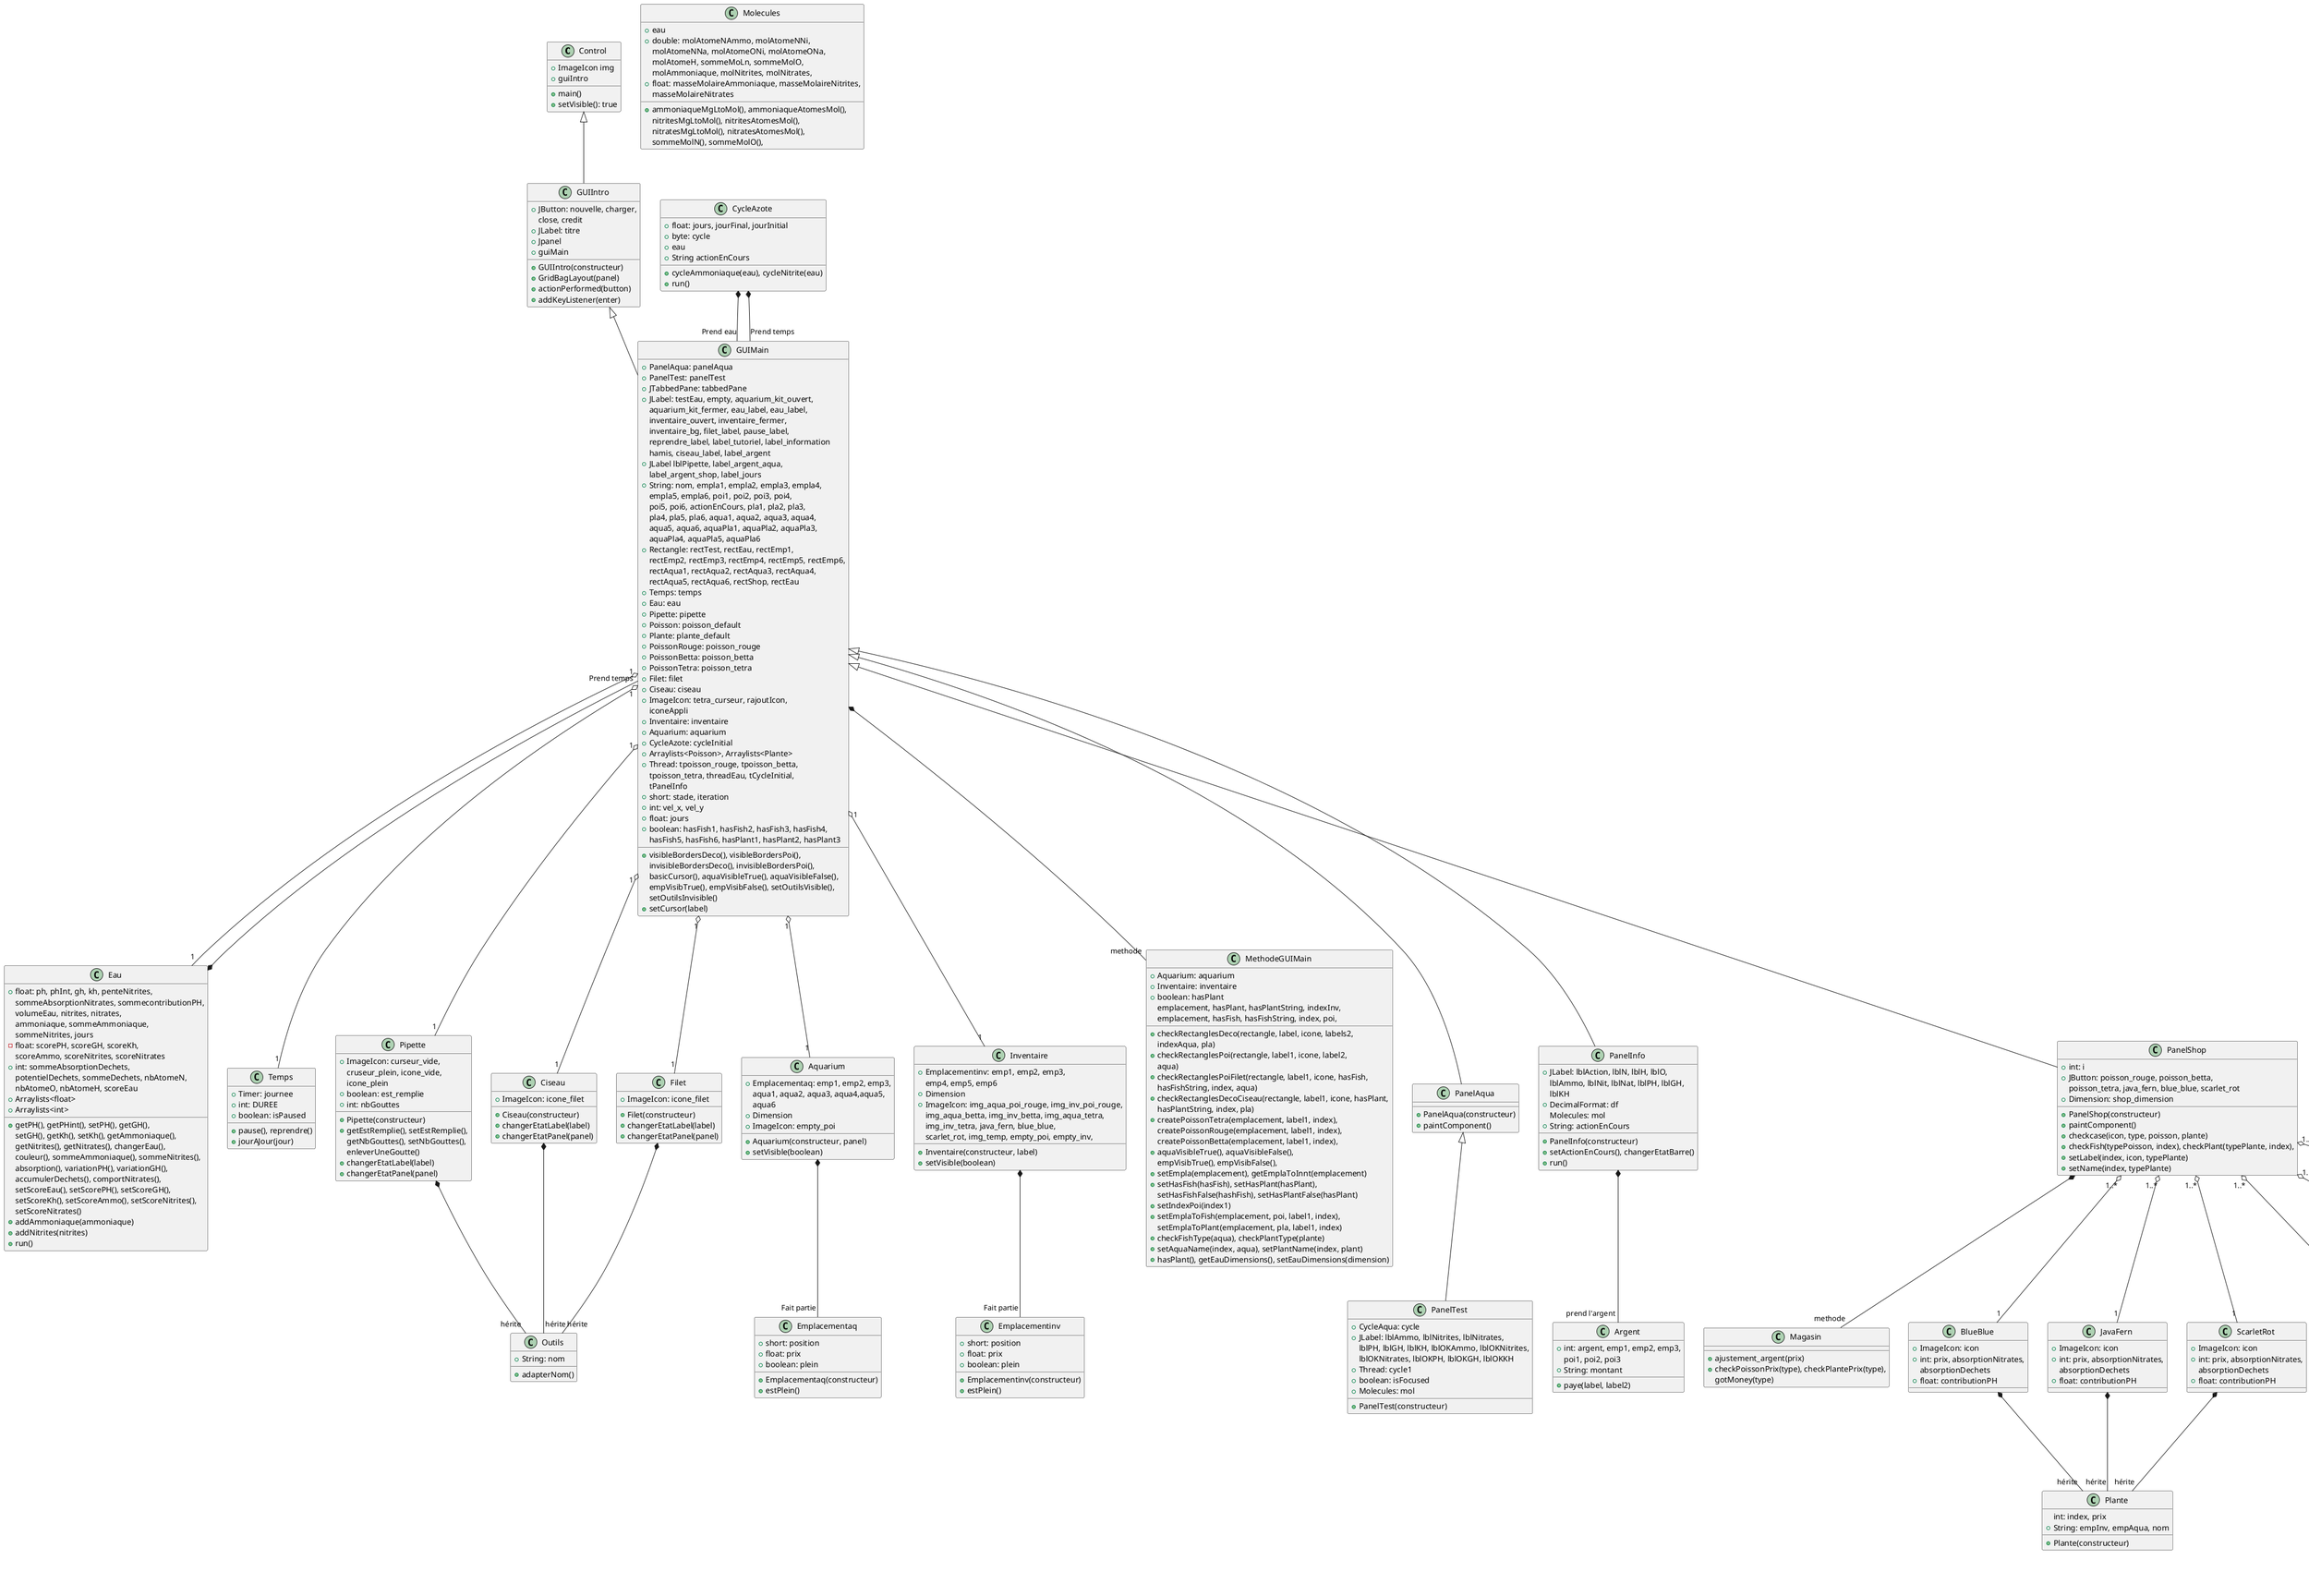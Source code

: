@startuml Diagram
scale 1


class Control {
    +main()
    +ImageIcon img
    +guiIntro
    +setVisible(): true
}

class GUIIntro {
    +JButton: nouvelle, charger,
    close, credit
    +JLabel: titre
    +Jpanel
    +guiMain
    +GUIIntro(constructeur)
    +GridBagLayout(panel)
    +actionPerformed(button)
    +addKeyListener(enter)
}

class CycleAzote {
    +float: jours, jourFinal, jourInitial
    +byte: cycle
    +eau
    +String actionEnCours
    +cycleAmmoniaque(eau), cycleNitrite(eau)
    +run()
}

class Eau {
    +float: ph, phInt, gh, kh, penteNitrites,
    sommeAbsorptionNitrates, sommecontributionPH,
    volumeEau, nitrites, nitrates,
    ammoniaque, sommeAmmoniaque,
    sommeNitrites, jours
    -float: scorePH, scoreGH, scoreKh,
    scoreAmmo, scoreNitrites, scoreNitrates
    +int: sommeAbsorptionDechets,
    potentielDechets, sommeDechets, nbAtomeN,
    nbAtomeO, nbAtomeH, scoreEau
    +Arraylists<float>
    +Arraylists<int>
    +getPH(), getPHint(), setPH(), getGH(),
    setGH(), getKh(), setKh(), getAmmoniaque(),
    getNitrites(), getNitrates(), changerEau(),
    couleur(), sommeAmmoniaque(), sommeNitrites(),
    absorption(), variationPH(), variationGH(),
    accumulerDechets(), comportNitrates(),
    setScoreEau(), setScorePH(), setScoreGH(),
    setScoreKh(), setScoreAmmo(), setScoreNitrites(),
    setScoreNitrates()
    +addAmmoniaque(ammoniaque)
    +addNitrites(nitrites)
    +run()
}

class Molecules {
    +eau
    +double: molAtomeNAmmo, molAtomeNNi,
    molAtomeNNa, molAtomeONi, molAtomeONa,
    molAtomeH, sommeMoLn, sommeMolO,
    molAmmoniaque, molNitrites, molNitrates,
    +float: masseMolaireAmmoniaque, masseMolaireNitrites,
    masseMolaireNitrates
    +ammoniaqueMgLtoMol(), ammoniaqueAtomesMol(),
    nitritesMgLtoMol(), nitritesAtomesMol(),
    nitratesMgLtoMol(), nitratesAtomesMol(),
    sommeMolN(), sommeMolO(),
}

class Temps {
    +Timer: journee
    +int: DUREE
    +boolean: isPaused
    +pause(), reprendre()
    +jourAJour(jour)
}

class Outils {
    +String: nom
    +adapterNom()
}

class Pipette {
    +ImageIcon: curseur_vide,
    cruseur_plein, icone_vide,
    icone_plein
    +boolean: est_remplie
    +int: nbGouttes
    +Pipette(constructeur)
    +getEstRemplie(), setEstRemplie(),
    getNbGouttes(), setNbGouttes(),
    enleverUneGoutte()
    +changerEtatLabel(label)
    +changerEtatPanel(panel)
}

class Ciseau {
    +ImageIcon: icone_filet
    +Ciseau(constructeur)
    +changerEtatLabel(label)
    +changerEtatPanel(panel)
}

class Filet {
    +ImageIcon: icone_filet
    +Filet(constructeur)
    +changerEtatLabel(label)
    +changerEtatPanel(panel)
}

class Aquarium {
    +Emplacementaq: emp1, emp2, emp3,
    aqua1, aqua2, aqua3, aqua4,aqua5,
    aqua6
    +Dimension
    +ImageIcon: empty_poi
    +Aquarium(constructeur, panel)
    +setVisible(boolean)
}

class Argent {
    +int: argent, emp1, emp2, emp3,
    poi1, poi2, poi3
    +String: montant
    +paye(label, label2)
}

class Emplacementaq {
    +short: position
    +float: prix
    +boolean: plein
    +Emplacementaq(constructeur)
    +estPlein()
}

class Emplacementinv {
    +short: position
    +float: prix
    +boolean: plein
    +Emplacementinv(constructeur)
    +estPlein()
}

class Inventaire {
    +Emplacementinv: emp1, emp2, emp3,
    emp4, emp5, emp6
    +Dimension
    +ImageIcon: img_aqua_poi_rouge, img_inv_poi_rouge,
    img_aqua_betta, img_inv_betta, img_aqua_tetra,
    img_inv_tetra, java_fern, blue_blue,
    scarlet_rot, img_temp, empty_poi, empty_inv,
    +Inventaire(constructeur, label)
    +setVisible(boolean)
}

class Magasin {
    +ajustement_argent(prix)
    +checkPoissonPrix(type), checkPlantePrix(type),
    gotMoney(type)
}

class Plante {
    int: index, prix
    +String: empInv, empAqua, nom
    +Plante(constructeur)
}

class BlueBlue {
    +ImageIcon: icon
    +int: prix, absorptionNitrates,
    absorptionDechets
    +float: contributionPH
}

class JavaFern {
    +ImageIcon: icon
    +int: prix, absorptionNitrates,
    absorptionDechets
    +float: contributionPH
}

class ScarletRot {
    +ImageIcon: icon
    +int: prix, absorptionNitrates,
    absorptionDechets
    +float: contributionPH
}

class Poisson {
    +int: vel_x, vel_y, sante, index
    +String: direction, empInv, empAqua, nom
    +boolean: var
    +setOpaque(isOpaque)
    +setXVelocity(vel_x), setYVelocity(vel_y),
    +setEmpInv(empInv), setEmpAqua(empAqua)
    +setNom(nom)
    +getXVelocity(), getYVelocity(), getEmpInv(),
    getEmpAqua(), getNom()
    +getImage(coter, img, poisson_droite, poisson_gauche, empty)
    +updateToolTip(label, type)
}

class PoissonBetta {
    +int: x, y, vel_x, vel_y, prix, dechets
    +Image: img, poisson_droite, poisson_gauche
    +paintComponent(), deplacer(),
    +run()
}

class PoissonRouge {
    +int: x, y, vel_x, vel_y, prix, dechets
    +Image: img, poisson_droite, poisson_gauche, empty
    +paintComponent(), deplacer(),
    +run()
}

class PoissonTetra {
    +int: x, y, vel_x, vel_y, prix, dechets
    +Image: img, poisson_droite, poisson_gauche
    +paintComponent(), deplacer(),
    +run()
}

class MethodeGUIMain {
    +Aquarium: aquarium
    +Inventaire: inventaire
    +boolean: hasPlant
    +checkRectanglesDeco(rectangle, label, icone, labels2,
    emplacement, hasPlant, hasPlantString, indexInv,
    indexAqua, pla)
    +checkRectanglesPoi(rectangle, label1, icone, label2,
    emplacement, hasFish, hasFishString, index, poi,
    aqua)
    +checkRectanglesPoiFilet(rectangle, label1, icone, hasFish,
    hasFishString, index, aqua)
    +checkRectanglesDecoCiseau(rectangle, label1, icone, hasPlant,
    hasPlantString, index, pla)
    +createPoissonTetra(emplacement, label1, index), 
    createPoissonRouge(emplacement, label1, index),
    createPoissonBetta(emplacement, label1, index),
    +aquaVisibleTrue(), aquaVisibleFalse(),
    empVisibTrue(), empVisibFalse(),
    +setEmpla(emplacement), getEmplaToInnt(emplacement)
    +setHasFish(hasFish), setHasPlant(hasPlant), 
    setHasFishFalse(hashFish), setHasPlantFalse(hasPlant)
    +setIndexPoi(index1)
    +setEmplaToFish(emplacement, poi, label1, index), 
    setEmplaToPlant(emplacement, pla, label1, index)
    +checkFishType(aqua), checkPlantType(plante)
    +setAquaName(index, aqua), setPlantName(index, plant)
    +hasPlant(), getEauDimensions(), setEauDimensions(dimension)
}

class PanelAqua {
    +PanelAqua(constructeur)
    +paintComponent()
}

class PanelInfo {
    +JLabel: lblAction, lblN, lblH, lblO,
    lblAmmo, lblNit, lblNat, lblPH, lblGH,
    lblKH
    +DecimalFormat: df
    Molecules: mol
    +String: actionEnCours
    +PanelInfo(constructeur)
    +setActionEnCours(), changerEtatBarre()
    +run()
}

class PanelShop {
    +int: i
    +JButton: poisson_rouge, poisson_betta,
    poisson_tetra, java_fern, blue_blue, scarlet_rot
    + Dimension: shop_dimension
    +PanelShop(constructeur)
    +paintComponent()
    +checkcase(icon, type, poisson, plante)
    +checkFish(typePoisson, index), checkPlant(typePlante, index),
    +setLabel(index, icon, typePlante)
    +setName(index, typePlante)
}

class PanelTest {
    +CycleAqua: cycle
    +JLabel: lblAmmo, lblNitrites, lblNitrates,
    lblPH, lblGH, lblKH, lblOKAmmo, lblOKNitrites,
    lblOKNitrates, lblOKPH, lblOKGH, lblOKKH
    +Thread: cycle1
    +boolean: isFocused
    +Molecules: mol
    +PanelTest(constructeur)
}

class GUIMain {
    +PanelAqua: panelAqua
    +PanelTest: panelTest
    +JTabbedPane: tabbedPane
    +JLabel: testEau, empty, aquarium_kit_ouvert,
    aquarium_kit_fermer, eau_label, eau_label,
    inventaire_ouvert, inventaire_fermer, 
    inventaire_bg, filet_label, pause_label, 
    reprendre_label, label_tutoriel, label_information 
    hamis, ciseau_label, label_argent
    +JLabel lblPipette, label_argent_aqua,
    label_argent_shop, label_jours
    +String: nom, empla1, empla2, empla3, empla4,
    empla5, empla6, poi1, poi2, poi3, poi4,
    poi5, poi6, actionEnCours, pla1, pla2, pla3,
    pla4, pla5, pla6, aqua1, aqua2, aqua3, aqua4,
    aqua5, aqua6, aquaPla1, aquaPla2, aquaPla3,
    aquaPla4, aquaPla5, aquaPla6
    +Rectangle: rectTest, rectEau, rectEmp1,
    rectEmp2, rectEmp3, rectEmp4, rectEmp5, rectEmp6,
    rectAqua1, rectAqua2, rectAqua3, rectAqua4,
    rectAqua5, rectAqua6, rectShop, rectEau
    +Temps: temps
    +Eau: eau
    +Pipette: pipette
    +Poisson: poisson_default
    +Plante: plante_default
    +PoissonRouge: poisson_rouge
    +PoissonBetta: poisson_betta
    +PoissonTetra: poisson_tetra
    +Filet: filet
    +Ciseau: ciseau
    +ImageIcon: tetra_curseur, rajoutIcon,
    iconeAppli
    +Inventaire: inventaire
    +Aquarium: aquarium
    +CycleAzote: cycleInitial
    +Arraylists<Poisson>, Arraylists<Plante>
    +Thread: tpoisson_rouge, tpoisson_betta,
    tpoisson_tetra, threadEau, tCycleInitial,
    tPanelInfo
    +short: stade, iteration
    +int: vel_x, vel_y
    +float: jours
    +boolean: hasFish1, hasFish2, hasFish3, hasFish4,
    hasFish5, hasFish6, hasPlant1, hasPlant2, hasPlant3
    +visibleBordersDeco(), visibleBordersPoi(),
    invisibleBordersDeco(), invisibleBordersPoi(),
    basicCursor(), aquaVisibleTrue(), aquaVisibleFalse(),
    empVisibTrue(), empVisibFalse(), setOutilsVisible(),
    setOutilsInvisible()
    +setCursor(label)
}


Control <|-- GUIIntro

GUIIntro <|-- GUIMain
GUIMain <|-- PanelAqua
GUIMain <|-- PanelShop
GUIMain <|-- PanelInfo
PanelAqua <|-- PanelTest

Pipette *-- "hérite" Outils
Ciseau *-- "hérite" Outils
Filet *-- "hérite" Outils

Aquarium *-- "Fait partie" Emplacementaq
Inventaire *-- "Fait partie" Emplacementinv
CycleAzote *-- "Prend eau" GUIMain
CycleAzote *-- "Prend temps" GUIMain
Eau *-- "Prend temps" GUIMain
GUIMain *-- "methode" MethodeGUIMain
PanelShop *-- "methode" Magasin
PanelInfo *-- "prend l'argent" Argent

PoissonRouge *-- "hérite" Poisson
PoissonBetta *-- "hérite" Poisson
PoissonTetra *-- "hérite" Poisson
JavaFern *-- "hérite" Plante
BlueBlue *-- "hérite" Plante
ScarletRot *-- "hérite" Plante

GUIMain "1" o-- "1" Pipette
GUIMain "1" o-- "1" Ciseau
GUIMain "1" o-- "1" Filet
GUIMain "1" o-- "1" Inventaire
GUIMain "1" o-- "1" Aquarium
GUIMain "1" o-- "1" Eau
GUIMain "1" o-- "1" Temps

PanelShop "1..*" o-- "1" PoissonRouge
PanelShop "1..*" o-- "1" PoissonBetta
PanelShop "1..*" o-- "1" PoissonTetra
PanelShop "1..*" o-- "1" JavaFern
PanelShop "1..*" o-- "1" BlueBlue
PanelShop "1..*" o-- "1" ScarletRot

@enduml